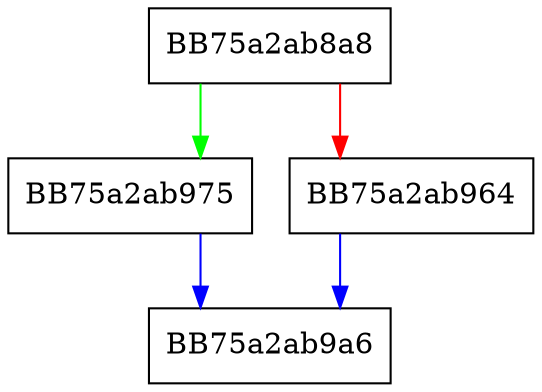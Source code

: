 digraph get_cert_info_container {
  node [shape="box"];
  graph [splines=ortho];
  BB75a2ab8a8 -> BB75a2ab975 [color="green"];
  BB75a2ab8a8 -> BB75a2ab964 [color="red"];
  BB75a2ab964 -> BB75a2ab9a6 [color="blue"];
  BB75a2ab975 -> BB75a2ab9a6 [color="blue"];
}